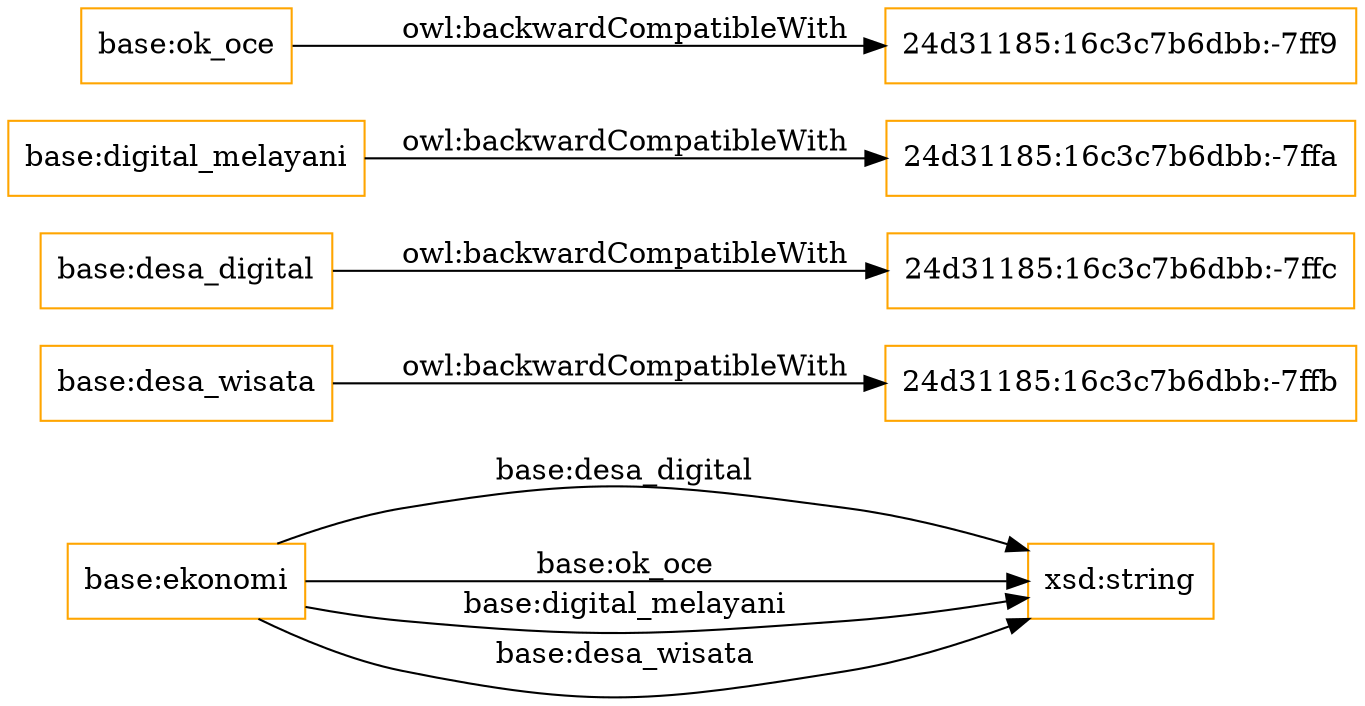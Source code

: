 digraph ar2dtool_diagram { 
rankdir=LR;
size="1501"
node [shape = rectangle, color="orange"]; "base:ekonomi" ; /*classes style*/
	"base:desa_wisata" -> "24d31185:16c3c7b6dbb:-7ffb" [ label = "owl:backwardCompatibleWith" ];
	"base:desa_digital" -> "24d31185:16c3c7b6dbb:-7ffc" [ label = "owl:backwardCompatibleWith" ];
	"base:digital_melayani" -> "24d31185:16c3c7b6dbb:-7ffa" [ label = "owl:backwardCompatibleWith" ];
	"base:ok_oce" -> "24d31185:16c3c7b6dbb:-7ff9" [ label = "owl:backwardCompatibleWith" ];
	"base:ekonomi" -> "xsd:string" [ label = "base:desa_digital" ];
	"base:ekonomi" -> "xsd:string" [ label = "base:ok_oce" ];
	"base:ekonomi" -> "xsd:string" [ label = "base:digital_melayani" ];
	"base:ekonomi" -> "xsd:string" [ label = "base:desa_wisata" ];

}
